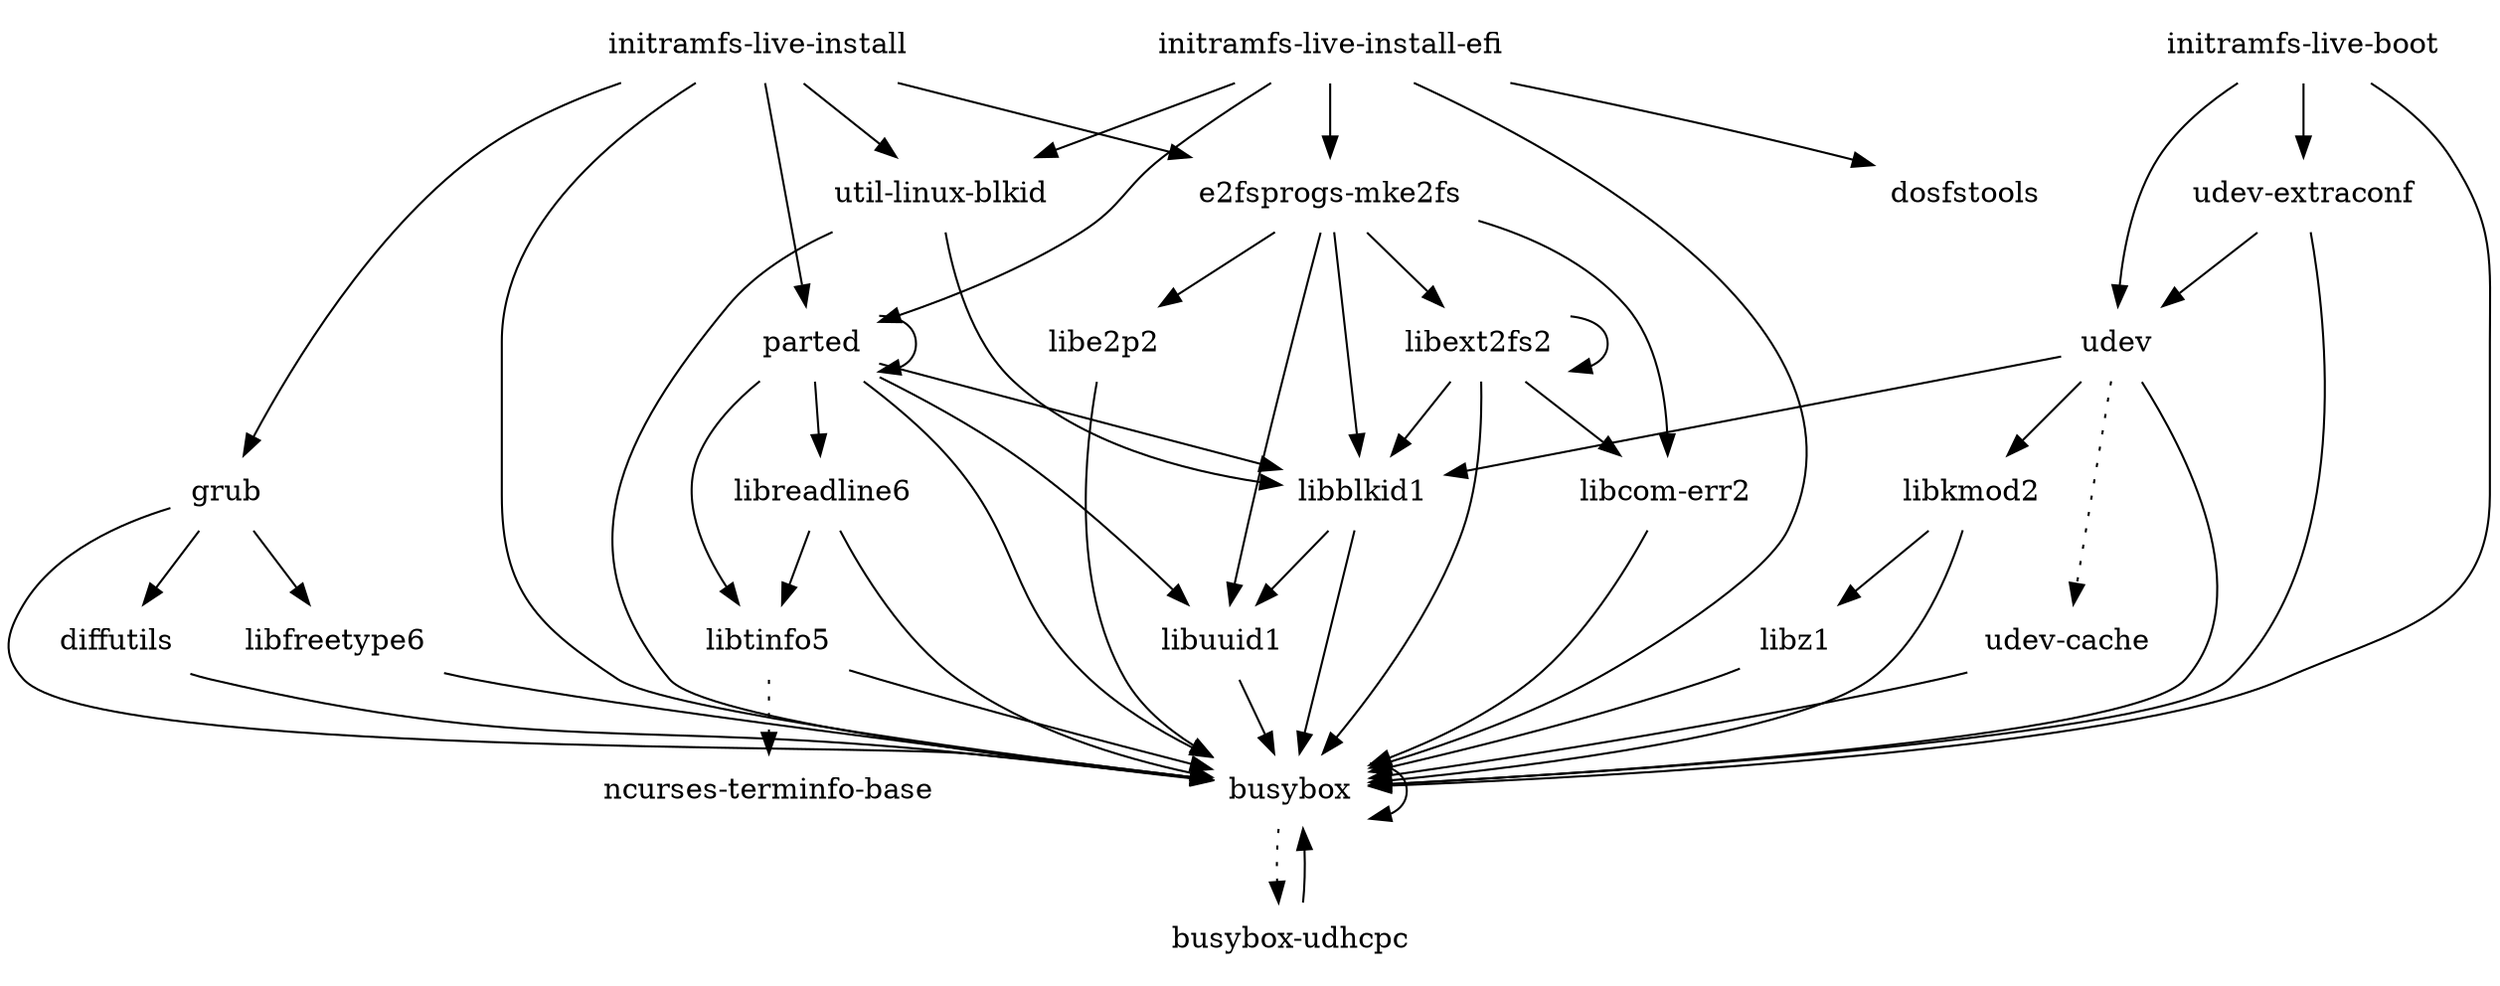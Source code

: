 digraph depends {
    node [shape=plaintext]
"busybox" -> "busybox";
"busybox" -> "busybox-udhcpc" [style=dotted];
"busybox-udhcpc" -> "busybox";
"diffutils" -> "busybox";
"e2fsprogs-mke2fs" -> "libblkid1";
"e2fsprogs-mke2fs" -> "libcom-err2";
"e2fsprogs-mke2fs" -> "libe2p2";
"e2fsprogs-mke2fs" -> "libext2fs2";
"e2fsprogs-mke2fs" -> "libuuid1";
"grub" -> "busybox";
"grub" -> "diffutils";
"grub" -> "libfreetype6";
"initramfs-live-boot" -> "busybox";
"initramfs-live-boot" -> "udev";
"initramfs-live-boot" -> "udev-extraconf";
"initramfs-live-install" -> "busybox";
"initramfs-live-install" -> "e2fsprogs-mke2fs";
"initramfs-live-install" -> "grub";
"initramfs-live-install" -> "parted";
"initramfs-live-install" -> "util-linux-blkid";
"initramfs-live-install-efi" -> "busybox";
"initramfs-live-install-efi" -> "dosfstools";
"initramfs-live-install-efi" -> "e2fsprogs-mke2fs";
"initramfs-live-install-efi" -> "parted";
"initramfs-live-install-efi" -> "util-linux-blkid";
"libblkid1" -> "busybox";
"libblkid1" -> "libuuid1";
"libcom-err2" -> "busybox";
"libe2p2" -> "busybox";
"libext2fs2" -> "busybox";
"libext2fs2" -> "libblkid1";
"libext2fs2" -> "libcom-err2";
"libext2fs2" -> "libext2fs2";
"libfreetype6" -> "busybox";
"libkmod2" -> "busybox";
"libkmod2" -> "libz1";
"libreadline6" -> "busybox";
"libreadline6" -> "libtinfo5";
"libtinfo5" -> "busybox";
"libtinfo5" -> "ncurses-terminfo-base" [style=dotted];
"libuuid1" -> "busybox";
"libz1" -> "busybox";
"parted" -> "busybox";
"parted" -> "libblkid1";
"parted" -> "libreadline6";
"parted" -> "libtinfo5";
"parted" -> "libuuid1";
"parted" -> "parted";
"udev" -> "busybox";
"udev" -> "libblkid1";
"udev" -> "libkmod2";
"udev" -> "udev-cache" [style=dotted];
"udev-cache" -> "busybox";
"udev-extraconf" -> "busybox";
"udev-extraconf" -> "udev";
"util-linux-blkid" -> "busybox";
"util-linux-blkid" -> "libblkid1";
}
